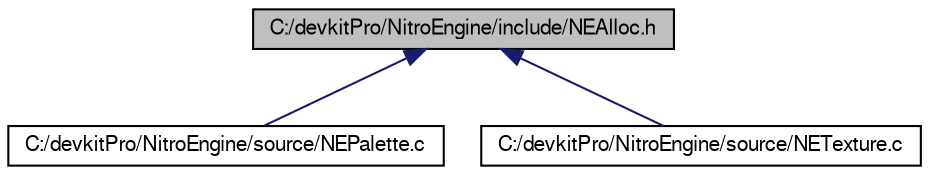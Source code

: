 digraph G
{
  bgcolor="transparent";
  edge [fontname="FreeSans",fontsize=10,labelfontname="FreeSans",labelfontsize=10];
  node [fontname="FreeSans",fontsize=10,shape=record];
  Node1 [label="C:/devkitPro/NitroEngine/include/NEAlloc.h",height=0.2,width=0.4,color="black", fillcolor="grey75", style="filled" fontcolor="black"];
  Node1 -> Node2 [dir=back,color="midnightblue",fontsize=10,style="solid",fontname="FreeSans"];
  Node2 [label="C:/devkitPro/NitroEngine/source/NEPalette.c",height=0.2,width=0.4,color="black",URL="$_n_e_palette_8c.html"];
  Node1 -> Node3 [dir=back,color="midnightblue",fontsize=10,style="solid",fontname="FreeSans"];
  Node3 [label="C:/devkitPro/NitroEngine/source/NETexture.c",height=0.2,width=0.4,color="black",URL="$_n_e_texture_8c.html"];
}
